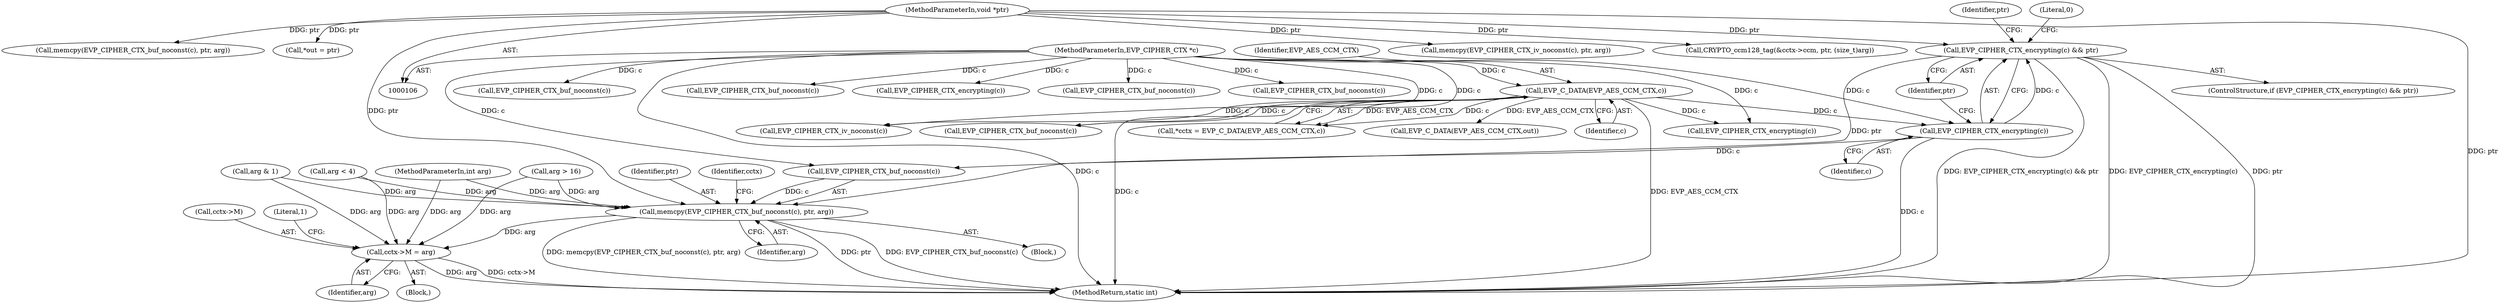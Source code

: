 digraph "0_openssl_00d965474b22b54e4275232bc71ee0c699c5cd21@API" {
"1000301" [label="(Call,EVP_CIPHER_CTX_encrypting(c) && ptr)"];
"1000302" [label="(Call,EVP_CIPHER_CTX_encrypting(c))"];
"1000115" [label="(Call,EVP_C_DATA(EVP_AES_CCM_CTX,c))"];
"1000107" [label="(MethodParameterIn,EVP_CIPHER_CTX *c)"];
"1000110" [label="(MethodParameterIn,void *ptr)"];
"1000315" [label="(Call,memcpy(EVP_CIPHER_CTX_buf_noconst(c), ptr, arg))"];
"1000320" [label="(Call,cctx->M = arg)"];
"1000320" [label="(Call,cctx->M = arg)"];
"1000321" [label="(Call,cctx->M)"];
"1000117" [label="(Identifier,c)"];
"1000315" [label="(Call,memcpy(EVP_CIPHER_CTX_buf_noconst(c), ptr, arg))"];
"1000110" [label="(MethodParameterIn,void *ptr)"];
"1000417" [label="(MethodReturn,static int)"];
"1000316" [label="(Call,EVP_CIPHER_CTX_buf_noconst(c))"];
"1000115" [label="(Call,EVP_C_DATA(EVP_AES_CCM_CTX,c))"];
"1000168" [label="(Call,EVP_CIPHER_CTX_buf_noconst(c))"];
"1000235" [label="(Call,EVP_CIPHER_CTX_buf_noconst(c))"];
"1000319" [label="(Identifier,arg)"];
"1000300" [label="(ControlStructure,if (EVP_CIPHER_CTX_encrypting(c) && ptr))"];
"1000301" [label="(Call,EVP_CIPHER_CTX_encrypting(c) && ptr)"];
"1000308" [label="(Identifier,ptr)"];
"1000113" [label="(Call,*cctx = EVP_C_DATA(EVP_AES_CCM_CTX,c))"];
"1000254" [label="(Call,memcpy(EVP_CIPHER_CTX_iv_noconst(c), ptr, arg))"];
"1000331" [label="(Call,EVP_CIPHER_CTX_encrypting(c))"];
"1000378" [label="(Call,EVP_C_DATA(EVP_AES_CCM_CTX,out))"];
"1000107" [label="(MethodParameterIn,EVP_CIPHER_CTX *c)"];
"1000309" [label="(Block,)"];
"1000184" [label="(Call,EVP_CIPHER_CTX_buf_noconst(c))"];
"1000326" [label="(Literal,1)"];
"1000207" [label="(Call,EVP_CIPHER_CTX_encrypting(c))"];
"1000292" [label="(Call,arg < 4)"];
"1000324" [label="(Identifier,arg)"];
"1000303" [label="(Identifier,c)"];
"1000304" [label="(Identifier,ptr)"];
"1000225" [label="(Call,EVP_CIPHER_CTX_buf_noconst(c))"];
"1000341" [label="(Call,CRYPTO_ccm128_tag(&cctx->ccm, ptr, (size_t)arg))"];
"1000306" [label="(Literal,0)"];
"1000116" [label="(Identifier,EVP_AES_CCM_CTX)"];
"1000318" [label="(Identifier,ptr)"];
"1000120" [label="(Block,)"];
"1000167" [label="(Call,memcpy(EVP_CIPHER_CTX_buf_noconst(c), ptr, arg))"];
"1000295" [label="(Call,arg > 16)"];
"1000191" [label="(Call,EVP_CIPHER_CTX_buf_noconst(c))"];
"1000288" [label="(Call,arg & 1)"];
"1000322" [label="(Identifier,cctx)"];
"1000255" [label="(Call,EVP_CIPHER_CTX_iv_noconst(c))"];
"1000302" [label="(Call,EVP_CIPHER_CTX_encrypting(c))"];
"1000109" [label="(MethodParameterIn,int arg)"];
"1000372" [label="(Call,*out = ptr)"];
"1000301" -> "1000300"  [label="AST: "];
"1000301" -> "1000302"  [label="CFG: "];
"1000301" -> "1000304"  [label="CFG: "];
"1000302" -> "1000301"  [label="AST: "];
"1000304" -> "1000301"  [label="AST: "];
"1000306" -> "1000301"  [label="CFG: "];
"1000308" -> "1000301"  [label="CFG: "];
"1000301" -> "1000417"  [label="DDG: ptr"];
"1000301" -> "1000417"  [label="DDG: EVP_CIPHER_CTX_encrypting(c) && ptr"];
"1000301" -> "1000417"  [label="DDG: EVP_CIPHER_CTX_encrypting(c)"];
"1000302" -> "1000301"  [label="DDG: c"];
"1000110" -> "1000301"  [label="DDG: ptr"];
"1000301" -> "1000315"  [label="DDG: ptr"];
"1000302" -> "1000303"  [label="CFG: "];
"1000303" -> "1000302"  [label="AST: "];
"1000304" -> "1000302"  [label="CFG: "];
"1000302" -> "1000417"  [label="DDG: c"];
"1000115" -> "1000302"  [label="DDG: c"];
"1000107" -> "1000302"  [label="DDG: c"];
"1000302" -> "1000316"  [label="DDG: c"];
"1000115" -> "1000113"  [label="AST: "];
"1000115" -> "1000117"  [label="CFG: "];
"1000116" -> "1000115"  [label="AST: "];
"1000117" -> "1000115"  [label="AST: "];
"1000113" -> "1000115"  [label="CFG: "];
"1000115" -> "1000417"  [label="DDG: c"];
"1000115" -> "1000417"  [label="DDG: EVP_AES_CCM_CTX"];
"1000115" -> "1000113"  [label="DDG: EVP_AES_CCM_CTX"];
"1000115" -> "1000113"  [label="DDG: c"];
"1000107" -> "1000115"  [label="DDG: c"];
"1000115" -> "1000168"  [label="DDG: c"];
"1000115" -> "1000255"  [label="DDG: c"];
"1000115" -> "1000331"  [label="DDG: c"];
"1000115" -> "1000378"  [label="DDG: EVP_AES_CCM_CTX"];
"1000107" -> "1000106"  [label="AST: "];
"1000107" -> "1000417"  [label="DDG: c"];
"1000107" -> "1000168"  [label="DDG: c"];
"1000107" -> "1000184"  [label="DDG: c"];
"1000107" -> "1000191"  [label="DDG: c"];
"1000107" -> "1000207"  [label="DDG: c"];
"1000107" -> "1000225"  [label="DDG: c"];
"1000107" -> "1000235"  [label="DDG: c"];
"1000107" -> "1000255"  [label="DDG: c"];
"1000107" -> "1000316"  [label="DDG: c"];
"1000107" -> "1000331"  [label="DDG: c"];
"1000110" -> "1000106"  [label="AST: "];
"1000110" -> "1000417"  [label="DDG: ptr"];
"1000110" -> "1000167"  [label="DDG: ptr"];
"1000110" -> "1000254"  [label="DDG: ptr"];
"1000110" -> "1000315"  [label="DDG: ptr"];
"1000110" -> "1000341"  [label="DDG: ptr"];
"1000110" -> "1000372"  [label="DDG: ptr"];
"1000315" -> "1000309"  [label="AST: "];
"1000315" -> "1000319"  [label="CFG: "];
"1000316" -> "1000315"  [label="AST: "];
"1000318" -> "1000315"  [label="AST: "];
"1000319" -> "1000315"  [label="AST: "];
"1000322" -> "1000315"  [label="CFG: "];
"1000315" -> "1000417"  [label="DDG: memcpy(EVP_CIPHER_CTX_buf_noconst(c), ptr, arg)"];
"1000315" -> "1000417"  [label="DDG: ptr"];
"1000315" -> "1000417"  [label="DDG: EVP_CIPHER_CTX_buf_noconst(c)"];
"1000316" -> "1000315"  [label="DDG: c"];
"1000288" -> "1000315"  [label="DDG: arg"];
"1000292" -> "1000315"  [label="DDG: arg"];
"1000295" -> "1000315"  [label="DDG: arg"];
"1000109" -> "1000315"  [label="DDG: arg"];
"1000315" -> "1000320"  [label="DDG: arg"];
"1000320" -> "1000120"  [label="AST: "];
"1000320" -> "1000324"  [label="CFG: "];
"1000321" -> "1000320"  [label="AST: "];
"1000324" -> "1000320"  [label="AST: "];
"1000326" -> "1000320"  [label="CFG: "];
"1000320" -> "1000417"  [label="DDG: arg"];
"1000320" -> "1000417"  [label="DDG: cctx->M"];
"1000288" -> "1000320"  [label="DDG: arg"];
"1000292" -> "1000320"  [label="DDG: arg"];
"1000295" -> "1000320"  [label="DDG: arg"];
"1000109" -> "1000320"  [label="DDG: arg"];
}
